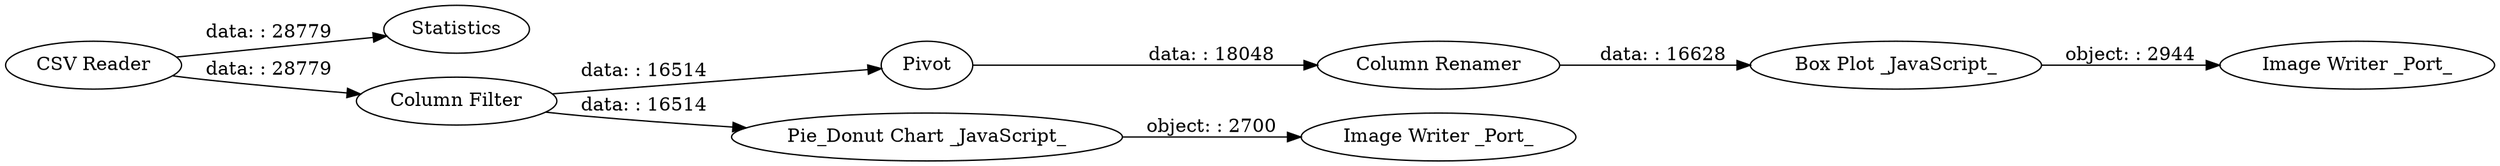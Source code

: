 digraph {
	"-8082341677507766663_2" [label=Statistics]
	"-8082341677507766663_12" [label="Box Plot _JavaScript_"]
	"-8082341677507766663_7" [label=Pivot]
	"-8082341677507766663_9" [label="Pie_Donut Chart _JavaScript_"]
	"-8082341677507766663_16" [label="Image Writer _Port_"]
	"-8082341677507766663_8" [label="Column Renamer"]
	"-8082341677507766663_15" [label="Column Filter"]
	"-8082341677507766663_14" [label="Image Writer _Port_"]
	"-8082341677507766663_1" [label="CSV Reader"]
	"-8082341677507766663_1" -> "-8082341677507766663_2" [label="data: : 28779"]
	"-8082341677507766663_7" -> "-8082341677507766663_8" [label="data: : 18048"]
	"-8082341677507766663_8" -> "-8082341677507766663_12" [label="data: : 16628"]
	"-8082341677507766663_1" -> "-8082341677507766663_15" [label="data: : 28779"]
	"-8082341677507766663_15" -> "-8082341677507766663_7" [label="data: : 16514"]
	"-8082341677507766663_12" -> "-8082341677507766663_16" [label="object: : 2944"]
	"-8082341677507766663_9" -> "-8082341677507766663_14" [label="object: : 2700"]
	"-8082341677507766663_15" -> "-8082341677507766663_9" [label="data: : 16514"]
	rankdir=LR
}
